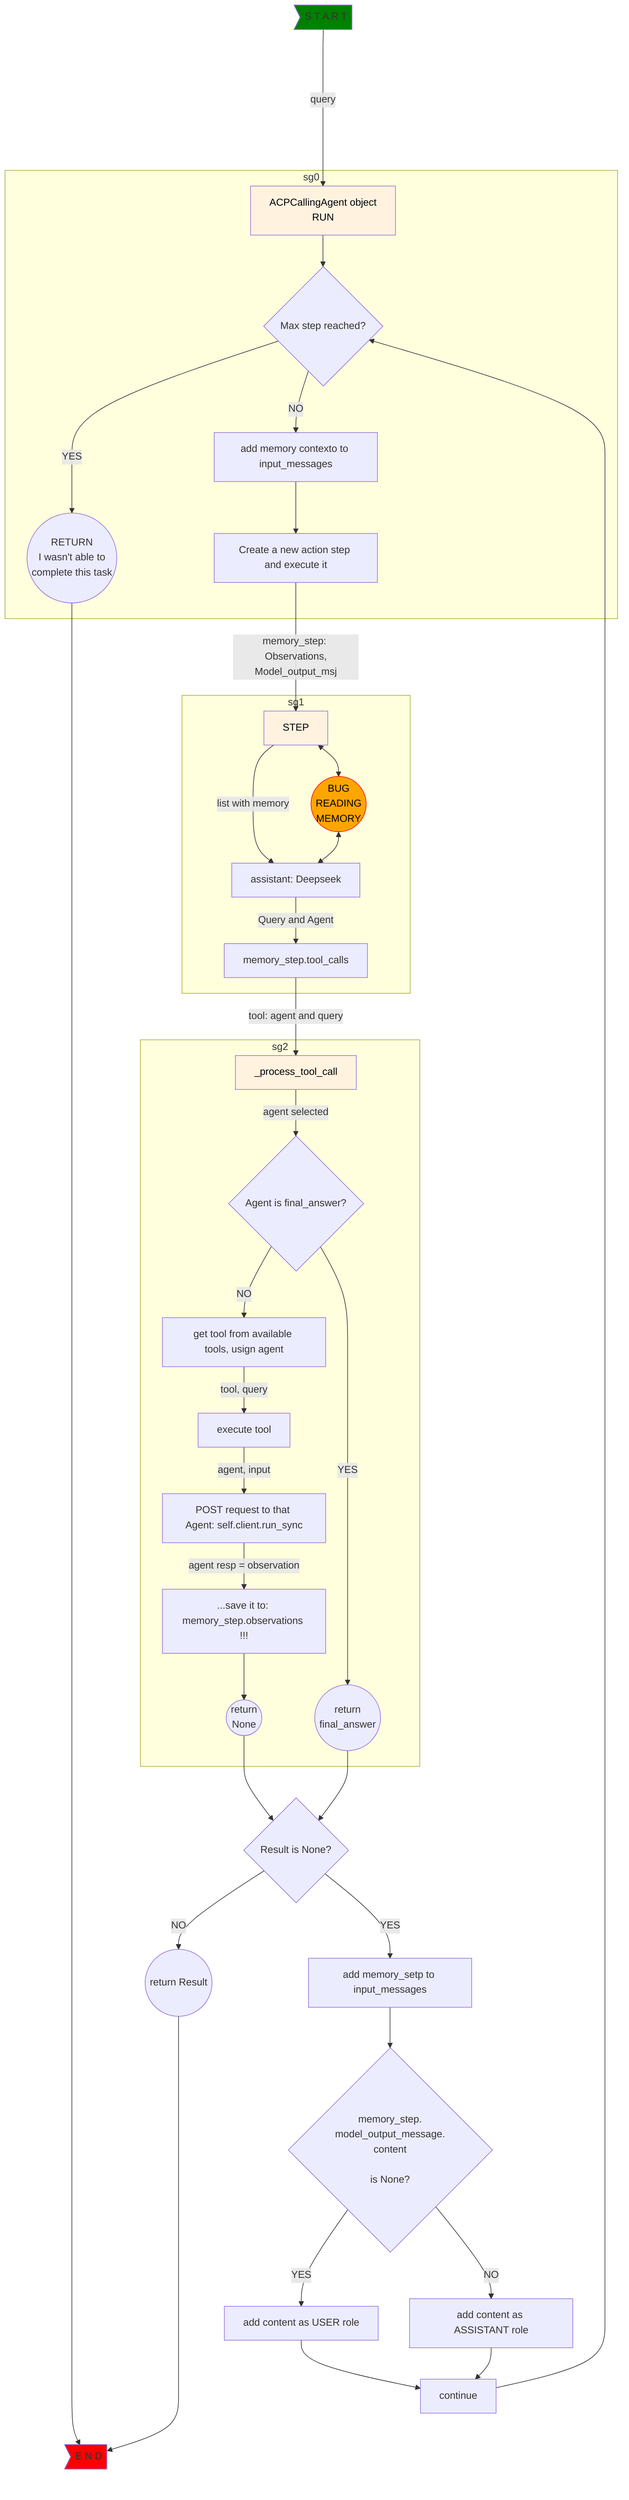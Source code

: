 graph TD
    style A0 fill:#fff3e0, color:black
    style A5 fill:#fff3e0, color:black
    style C2 fill:#fff3e0, color:black
    style od2 fill:red
    style od fill:green
    style bug fill:orange, color:black, stroke:Red

    od>S T A R T ] -----> |query| A0[ACPCallingAgent object <br> RUN]

    subgraph sg0
        A0 --> A1{Max step reached?}
        A1 --> |YES| ci0((RETURN <br> I wasn't able to  <br> complete this task))
        A1 --> |NO| A3[add memory contexto to input_messages]
        A3 --> A4[Create a new action step and execute it]
    end

    A4 --> |memory_step: <br> Observations, Model_output_msj| A5

    subgraph sg1
        A5[STEP] --> |list with memory| B[assistant: Deepseek]
        A5 <--> bug((BUG <br> READING <br> MEMORY)) <--> B
        B--> |Query and Agent| C[memory_step.tool_calls]
    end

    subgraph sg2
        C --> |tool: agent and query| C2[_process_tool_call]
        C2 --> |agent selected| D1{Agent is final_answer?}
        D1--> |NO| D11[get tool from available tools, usign agent]
        D11 --> |tool, query| D2[execute tool]
        D2--> |agent, input| D[POST request to that Agent: self.client.run_sync]
        D--> |agent resp = observation| E[...save it to: memory_step.observations !!!]
        E--> ci1((return <br> None))
        D1 --> |YES| ci2((return <br> final_answer))
    end

    F2{Result is None?} --> |NO| F3((return Result))

    ci1 --> F2
    ci2 --> F2
    F2 --> |YES| G[add memory_setp to input_messages]
    G --> G2{memory_step.<br>model_output_message.<br>content <br><br> is None?}
    G2 --> |YES| G2A[add content as USER role]
    G2 --> |NO| G2B[add content as ASSISTANT role]

    G2A--> G3[continue]
    G2B--> G3
    G3 --> A1

    ci0 -----> od2>E N D ]
    F3 -----> od2